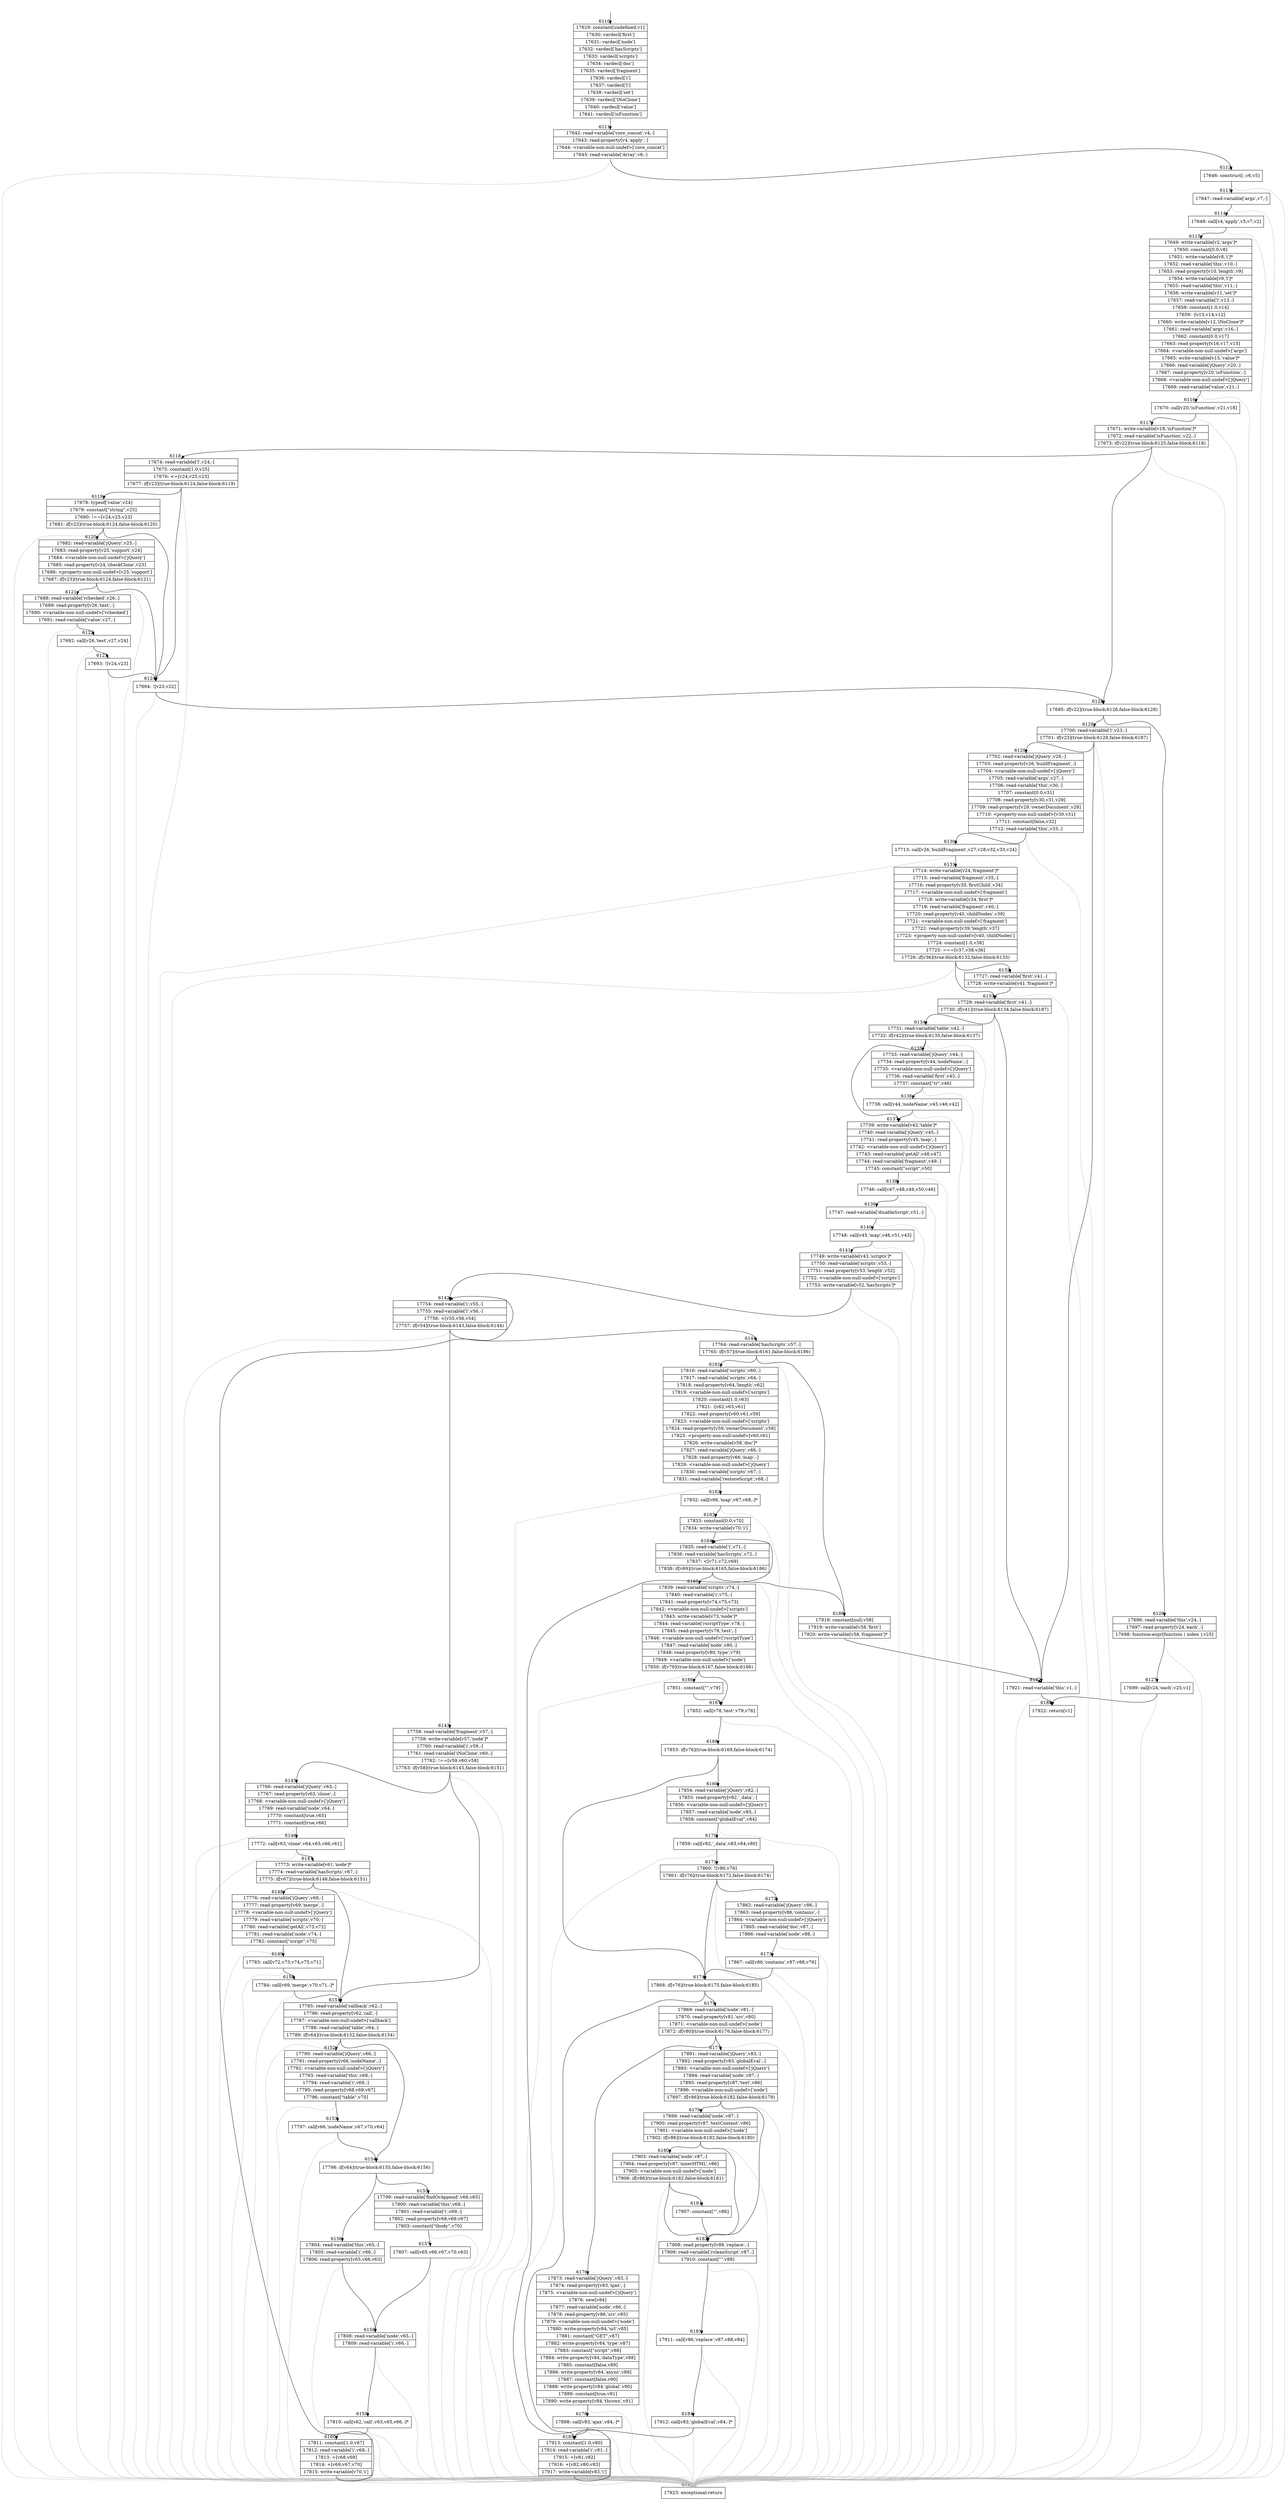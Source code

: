 digraph {
rankdir="TD"
BB_entry402[shape=none,label=""];
BB_entry402 -> BB6110 [tailport=s, headport=n, headlabel="    6110"]
BB6110 [shape=record label="{17629: constant[undefined,v1]|17630: vardecl['first']|17631: vardecl['node']|17632: vardecl['hasScripts']|17633: vardecl['scripts']|17634: vardecl['doc']|17635: vardecl['fragment']|17636: vardecl['i']|17637: vardecl['l']|17638: vardecl['set']|17639: vardecl['iNoClone']|17640: vardecl['value']|17641: vardecl['isFunction']}" ] 
BB6110 -> BB6111 [tailport=s, headport=n, headlabel="      6111"]
BB6111 [shape=record label="{17642: read-variable['core_concat',v4,-]|17643: read-property[v4,'apply',-]|17644: \<variable-non-null-undef\>['core_concat']|17645: read-variable['Array',v6,-]}" ] 
BB6111 -> BB6112 [tailport=s, headport=n, headlabel="      6112"]
BB6111 -> BB6189 [tailport=s, headport=n, color=gray, headlabel="      6189"]
BB6112 [shape=record label="{17646: construct[-,v6,v5]}" ] 
BB6112 -> BB6113 [tailport=s, headport=n, headlabel="      6113"]
BB6112 -> BB6189 [tailport=s, headport=n, color=gray]
BB6113 [shape=record label="{17647: read-variable['args',v7,-]}" ] 
BB6113 -> BB6114 [tailport=s, headport=n, headlabel="      6114"]
BB6113 -> BB6189 [tailport=s, headport=n, color=gray]
BB6114 [shape=record label="{17648: call[v4,'apply',v5,v7,v2]}" ] 
BB6114 -> BB6115 [tailport=s, headport=n, headlabel="      6115"]
BB6114 -> BB6189 [tailport=s, headport=n, color=gray]
BB6115 [shape=record label="{17649: write-variable[v2,'args']*|17650: constant[0.0,v8]|17651: write-variable[v8,'i']*|17652: read-variable['this',v10,-]|17653: read-property[v10,'length',v9]|17654: write-variable[v9,'l']*|17655: read-variable['this',v11,-]|17656: write-variable[v11,'set']*|17657: read-variable['l',v13,-]|17658: constant[1.0,v14]|17659: -[v13,v14,v12]|17660: write-variable[v12,'iNoClone']*|17661: read-variable['args',v16,-]|17662: constant[0.0,v17]|17663: read-property[v16,v17,v15]|17664: \<variable-non-null-undef\>['args']|17665: write-variable[v15,'value']*|17666: read-variable['jQuery',v20,-]|17667: read-property[v20,'isFunction',-]|17668: \<variable-non-null-undef\>['jQuery']|17669: read-variable['value',v21,-]}" ] 
BB6115 -> BB6116 [tailport=s, headport=n, headlabel="      6116"]
BB6115 -> BB6189 [tailport=s, headport=n, color=gray]
BB6116 [shape=record label="{17670: call[v20,'isFunction',v21,v18]}" ] 
BB6116 -> BB6117 [tailport=s, headport=n, headlabel="      6117"]
BB6116 -> BB6189 [tailport=s, headport=n, color=gray]
BB6117 [shape=record label="{17671: write-variable[v18,'isFunction']*|17672: read-variable['isFunction',v22,-]|17673: if[v22](true-block:6125,false-block:6118)}" ] 
BB6117 -> BB6125 [tailport=s, headport=n, headlabel="      6125"]
BB6117 -> BB6118 [tailport=s, headport=n, headlabel="      6118"]
BB6117 -> BB6189 [tailport=s, headport=n, color=gray]
BB6118 [shape=record label="{17674: read-variable['l',v24,-]|17675: constant[1.0,v25]|17676: \<=[v24,v25,v23]|17677: if[v23](true-block:6124,false-block:6119)}" ] 
BB6118 -> BB6124 [tailport=s, headport=n, headlabel="      6124"]
BB6118 -> BB6119 [tailport=s, headport=n, headlabel="      6119"]
BB6118 -> BB6189 [tailport=s, headport=n, color=gray]
BB6119 [shape=record label="{17678: typeof['value',v24]|17679: constant[\"string\",v25]|17680: !==[v24,v25,v23]|17681: if[v23](true-block:6124,false-block:6120)}" ] 
BB6119 -> BB6124 [tailport=s, headport=n]
BB6119 -> BB6120 [tailport=s, headport=n, headlabel="      6120"]
BB6119 -> BB6189 [tailport=s, headport=n, color=gray]
BB6120 [shape=record label="{17682: read-variable['jQuery',v25,-]|17683: read-property[v25,'support',v24]|17684: \<variable-non-null-undef\>['jQuery']|17685: read-property[v24,'checkClone',v23]|17686: \<property-non-null-undef\>[v25,'support']|17687: if[v23](true-block:6124,false-block:6121)}" ] 
BB6120 -> BB6124 [tailport=s, headport=n]
BB6120 -> BB6121 [tailport=s, headport=n, headlabel="      6121"]
BB6120 -> BB6189 [tailport=s, headport=n, color=gray]
BB6121 [shape=record label="{17688: read-variable['rchecked',v26,-]|17689: read-property[v26,'test',-]|17690: \<variable-non-null-undef\>['rchecked']|17691: read-variable['value',v27,-]}" ] 
BB6121 -> BB6122 [tailport=s, headport=n, headlabel="      6122"]
BB6121 -> BB6189 [tailport=s, headport=n, color=gray]
BB6122 [shape=record label="{17692: call[v26,'test',v27,v24]}" ] 
BB6122 -> BB6123 [tailport=s, headport=n, headlabel="      6123"]
BB6122 -> BB6189 [tailport=s, headport=n, color=gray]
BB6123 [shape=record label="{17693: ![v24,v23]}" ] 
BB6123 -> BB6124 [tailport=s, headport=n]
BB6123 -> BB6189 [tailport=s, headport=n, color=gray]
BB6124 [shape=record label="{17694: ![v23,v22]}" ] 
BB6124 -> BB6125 [tailport=s, headport=n]
BB6124 -> BB6189 [tailport=s, headport=n, color=gray]
BB6125 [shape=record label="{17695: if[v22](true-block:6126,false-block:6128)}" ] 
BB6125 -> BB6126 [tailport=s, headport=n, headlabel="      6126"]
BB6125 -> BB6128 [tailport=s, headport=n, headlabel="      6128"]
BB6126 [shape=record label="{17696: read-variable['this',v24,-]|17697: read-property[v24,'each',-]|17698: function-expr[function ( index ),v25]}" ] 
BB6126 -> BB6127 [tailport=s, headport=n, headlabel="      6127"]
BB6126 -> BB6189 [tailport=s, headport=n, color=gray]
BB6127 [shape=record label="{17699: call[v24,'each',v25,v1]}" ] 
BB6127 -> BB6188 [tailport=s, headport=n, headlabel="      6188"]
BB6127 -> BB6189 [tailport=s, headport=n, color=gray]
BB6128 [shape=record label="{17700: read-variable['l',v23,-]|17701: if[v23](true-block:6129,false-block:6187)}" ] 
BB6128 -> BB6129 [tailport=s, headport=n, headlabel="      6129"]
BB6128 -> BB6187 [tailport=s, headport=n, headlabel="      6187"]
BB6128 -> BB6189 [tailport=s, headport=n, color=gray]
BB6129 [shape=record label="{17702: read-variable['jQuery',v26,-]|17703: read-property[v26,'buildFragment',-]|17704: \<variable-non-null-undef\>['jQuery']|17705: read-variable['args',v27,-]|17706: read-variable['this',v30,-]|17707: constant[0.0,v31]|17708: read-property[v30,v31,v29]|17709: read-property[v29,'ownerDocument',v28]|17710: \<property-non-null-undef\>[v30,v31]|17711: constant[false,v32]|17712: read-variable['this',v33,-]}" ] 
BB6129 -> BB6130 [tailport=s, headport=n, headlabel="      6130"]
BB6129 -> BB6189 [tailport=s, headport=n, color=gray]
BB6130 [shape=record label="{17713: call[v26,'buildFragment',v27,v28,v32,v33,v24]}" ] 
BB6130 -> BB6131 [tailport=s, headport=n, headlabel="      6131"]
BB6130 -> BB6189 [tailport=s, headport=n, color=gray]
BB6131 [shape=record label="{17714: write-variable[v24,'fragment']*|17715: read-variable['fragment',v35,-]|17716: read-property[v35,'firstChild',v34]|17717: \<variable-non-null-undef\>['fragment']|17718: write-variable[v34,'first']*|17719: read-variable['fragment',v40,-]|17720: read-property[v40,'childNodes',v39]|17721: \<variable-non-null-undef\>['fragment']|17722: read-property[v39,'length',v37]|17723: \<property-non-null-undef\>[v40,'childNodes']|17724: constant[1.0,v38]|17725: ===[v37,v38,v36]|17726: if[v36](true-block:6132,false-block:6133)}" ] 
BB6131 -> BB6132 [tailport=s, headport=n, headlabel="      6132"]
BB6131 -> BB6133 [tailport=s, headport=n, headlabel="      6133"]
BB6131 -> BB6189 [tailport=s, headport=n, color=gray]
BB6132 [shape=record label="{17727: read-variable['first',v41,-]|17728: write-variable[v41,'fragment']*}" ] 
BB6132 -> BB6133 [tailport=s, headport=n]
BB6132 -> BB6189 [tailport=s, headport=n, color=gray]
BB6133 [shape=record label="{17729: read-variable['first',v41,-]|17730: if[v41](true-block:6134,false-block:6187)}" ] 
BB6133 -> BB6134 [tailport=s, headport=n, headlabel="      6134"]
BB6133 -> BB6187 [tailport=s, headport=n]
BB6133 -> BB6189 [tailport=s, headport=n, color=gray]
BB6134 [shape=record label="{17731: read-variable['table',v42,-]|17732: if[v42](true-block:6135,false-block:6137)}" ] 
BB6134 -> BB6137 [tailport=s, headport=n, headlabel="      6137"]
BB6134 -> BB6135 [tailport=s, headport=n, headlabel="      6135"]
BB6134 -> BB6189 [tailport=s, headport=n, color=gray]
BB6135 [shape=record label="{17733: read-variable['jQuery',v44,-]|17734: read-property[v44,'nodeName',-]|17735: \<variable-non-null-undef\>['jQuery']|17736: read-variable['first',v45,-]|17737: constant[\"tr\",v46]}" ] 
BB6135 -> BB6136 [tailport=s, headport=n, headlabel="      6136"]
BB6135 -> BB6189 [tailport=s, headport=n, color=gray]
BB6136 [shape=record label="{17738: call[v44,'nodeName',v45,v46,v42]}" ] 
BB6136 -> BB6137 [tailport=s, headport=n]
BB6136 -> BB6189 [tailport=s, headport=n, color=gray]
BB6137 [shape=record label="{17739: write-variable[v42,'table']*|17740: read-variable['jQuery',v45,-]|17741: read-property[v45,'map',-]|17742: \<variable-non-null-undef\>['jQuery']|17743: read-variable['getAll',v48,v47]|17744: read-variable['fragment',v49,-]|17745: constant[\"script\",v50]}" ] 
BB6137 -> BB6138 [tailport=s, headport=n, headlabel="      6138"]
BB6137 -> BB6189 [tailport=s, headport=n, color=gray]
BB6138 [shape=record label="{17746: call[v47,v48,v49,v50,v46]}" ] 
BB6138 -> BB6139 [tailport=s, headport=n, headlabel="      6139"]
BB6138 -> BB6189 [tailport=s, headport=n, color=gray]
BB6139 [shape=record label="{17747: read-variable['disableScript',v51,-]}" ] 
BB6139 -> BB6140 [tailport=s, headport=n, headlabel="      6140"]
BB6139 -> BB6189 [tailport=s, headport=n, color=gray]
BB6140 [shape=record label="{17748: call[v45,'map',v46,v51,v43]}" ] 
BB6140 -> BB6141 [tailport=s, headport=n, headlabel="      6141"]
BB6140 -> BB6189 [tailport=s, headport=n, color=gray]
BB6141 [shape=record label="{17749: write-variable[v43,'scripts']*|17750: read-variable['scripts',v53,-]|17751: read-property[v53,'length',v52]|17752: \<variable-non-null-undef\>['scripts']|17753: write-variable[v52,'hasScripts']*}" ] 
BB6141 -> BB6142 [tailport=s, headport=n, headlabel="      6142"]
BB6141 -> BB6189 [tailport=s, headport=n, color=gray]
BB6142 [shape=record label="{17754: read-variable['i',v55,-]|17755: read-variable['l',v56,-]|17756: \<[v55,v56,v54]|17757: if[v54](true-block:6143,false-block:6144)}" ] 
BB6142 -> BB6143 [tailport=s, headport=n, headlabel="      6143"]
BB6142 -> BB6144 [tailport=s, headport=n, headlabel="      6144"]
BB6142 -> BB6189 [tailport=s, headport=n, color=gray]
BB6143 [shape=record label="{17758: read-variable['fragment',v57,-]|17759: write-variable[v57,'node']*|17760: read-variable['i',v59,-]|17761: read-variable['iNoClone',v60,-]|17762: !==[v59,v60,v58]|17763: if[v58](true-block:6145,false-block:6151)}" ] 
BB6143 -> BB6145 [tailport=s, headport=n, headlabel="      6145"]
BB6143 -> BB6151 [tailport=s, headport=n, headlabel="      6151"]
BB6143 -> BB6189 [tailport=s, headport=n, color=gray]
BB6144 [shape=record label="{17764: read-variable['hasScripts',v57,-]|17765: if[v57](true-block:6161,false-block:6186)}" ] 
BB6144 -> BB6161 [tailport=s, headport=n, headlabel="      6161"]
BB6144 -> BB6186 [tailport=s, headport=n, headlabel="      6186"]
BB6144 -> BB6189 [tailport=s, headport=n, color=gray]
BB6145 [shape=record label="{17766: read-variable['jQuery',v63,-]|17767: read-property[v63,'clone',-]|17768: \<variable-non-null-undef\>['jQuery']|17769: read-variable['node',v64,-]|17770: constant[true,v65]|17771: constant[true,v66]}" ] 
BB6145 -> BB6146 [tailport=s, headport=n, headlabel="      6146"]
BB6145 -> BB6189 [tailport=s, headport=n, color=gray]
BB6146 [shape=record label="{17772: call[v63,'clone',v64,v65,v66,v61]}" ] 
BB6146 -> BB6147 [tailport=s, headport=n, headlabel="      6147"]
BB6146 -> BB6189 [tailport=s, headport=n, color=gray]
BB6147 [shape=record label="{17773: write-variable[v61,'node']*|17774: read-variable['hasScripts',v67,-]|17775: if[v67](true-block:6148,false-block:6151)}" ] 
BB6147 -> BB6148 [tailport=s, headport=n, headlabel="      6148"]
BB6147 -> BB6151 [tailport=s, headport=n]
BB6147 -> BB6189 [tailport=s, headport=n, color=gray]
BB6148 [shape=record label="{17776: read-variable['jQuery',v69,-]|17777: read-property[v69,'merge',-]|17778: \<variable-non-null-undef\>['jQuery']|17779: read-variable['scripts',v70,-]|17780: read-variable['getAll',v73,v72]|17781: read-variable['node',v74,-]|17782: constant[\"script\",v75]}" ] 
BB6148 -> BB6149 [tailport=s, headport=n, headlabel="      6149"]
BB6148 -> BB6189 [tailport=s, headport=n, color=gray]
BB6149 [shape=record label="{17783: call[v72,v73,v74,v75,v71]}" ] 
BB6149 -> BB6150 [tailport=s, headport=n, headlabel="      6150"]
BB6149 -> BB6189 [tailport=s, headport=n, color=gray]
BB6150 [shape=record label="{17784: call[v69,'merge',v70,v71,-]*}" ] 
BB6150 -> BB6151 [tailport=s, headport=n]
BB6150 -> BB6189 [tailport=s, headport=n, color=gray]
BB6151 [shape=record label="{17785: read-variable['callback',v62,-]|17786: read-property[v62,'call',-]|17787: \<variable-non-null-undef\>['callback']|17788: read-variable['table',v64,-]|17789: if[v64](true-block:6152,false-block:6154)}" ] 
BB6151 -> BB6154 [tailport=s, headport=n, headlabel="      6154"]
BB6151 -> BB6152 [tailport=s, headport=n, headlabel="      6152"]
BB6151 -> BB6189 [tailport=s, headport=n, color=gray]
BB6152 [shape=record label="{17790: read-variable['jQuery',v66,-]|17791: read-property[v66,'nodeName',-]|17792: \<variable-non-null-undef\>['jQuery']|17793: read-variable['this',v68,-]|17794: read-variable['i',v69,-]|17795: read-property[v68,v69,v67]|17796: constant[\"table\",v70]}" ] 
BB6152 -> BB6153 [tailport=s, headport=n, headlabel="      6153"]
BB6152 -> BB6189 [tailport=s, headport=n, color=gray]
BB6153 [shape=record label="{17797: call[v66,'nodeName',v67,v70,v64]}" ] 
BB6153 -> BB6154 [tailport=s, headport=n]
BB6153 -> BB6189 [tailport=s, headport=n, color=gray]
BB6154 [shape=record label="{17798: if[v64](true-block:6155,false-block:6156)}" ] 
BB6154 -> BB6155 [tailport=s, headport=n, headlabel="      6155"]
BB6154 -> BB6156 [tailport=s, headport=n, headlabel="      6156"]
BB6155 [shape=record label="{17799: read-variable['findOrAppend',v66,v65]|17800: read-variable['this',v68,-]|17801: read-variable['i',v69,-]|17802: read-property[v68,v69,v67]|17803: constant[\"tbody\",v70]}" ] 
BB6155 -> BB6157 [tailport=s, headport=n, headlabel="      6157"]
BB6155 -> BB6189 [tailport=s, headport=n, color=gray]
BB6156 [shape=record label="{17804: read-variable['this',v65,-]|17805: read-variable['i',v66,-]|17806: read-property[v65,v66,v63]}" ] 
BB6156 -> BB6158 [tailport=s, headport=n, headlabel="      6158"]
BB6156 -> BB6189 [tailport=s, headport=n, color=gray]
BB6157 [shape=record label="{17807: call[v65,v66,v67,v70,v63]}" ] 
BB6157 -> BB6158 [tailport=s, headport=n]
BB6157 -> BB6189 [tailport=s, headport=n, color=gray]
BB6158 [shape=record label="{17808: read-variable['node',v65,-]|17809: read-variable['i',v66,-]}" ] 
BB6158 -> BB6159 [tailport=s, headport=n, headlabel="      6159"]
BB6158 -> BB6189 [tailport=s, headport=n, color=gray]
BB6159 [shape=record label="{17810: call[v62,'call',v63,v65,v66,-]*}" ] 
BB6159 -> BB6160 [tailport=s, headport=n, headlabel="      6160"]
BB6159 -> BB6189 [tailport=s, headport=n, color=gray]
BB6160 [shape=record label="{17811: constant[1.0,v67]|17812: read-variable['i',v68,-]|17813: +[v68,v69]|17814: +[v69,v67,v70]|17815: write-variable[v70,'i']}" ] 
BB6160 -> BB6142 [tailport=s, headport=n]
BB6160 -> BB6189 [tailport=s, headport=n, color=gray]
BB6161 [shape=record label="{17816: read-variable['scripts',v60,-]|17817: read-variable['scripts',v64,-]|17818: read-property[v64,'length',v62]|17819: \<variable-non-null-undef\>['scripts']|17820: constant[1.0,v63]|17821: -[v62,v63,v61]|17822: read-property[v60,v61,v59]|17823: \<variable-non-null-undef\>['scripts']|17824: read-property[v59,'ownerDocument',v58]|17825: \<property-non-null-undef\>[v60,v61]|17826: write-variable[v58,'doc']*|17827: read-variable['jQuery',v66,-]|17828: read-property[v66,'map',-]|17829: \<variable-non-null-undef\>['jQuery']|17830: read-variable['scripts',v67,-]|17831: read-variable['restoreScript',v68,-]}" ] 
BB6161 -> BB6162 [tailport=s, headport=n, headlabel="      6162"]
BB6161 -> BB6189 [tailport=s, headport=n, color=gray]
BB6162 [shape=record label="{17832: call[v66,'map',v67,v68,-]*}" ] 
BB6162 -> BB6163 [tailport=s, headport=n, headlabel="      6163"]
BB6162 -> BB6189 [tailport=s, headport=n, color=gray]
BB6163 [shape=record label="{17833: constant[0.0,v70]|17834: write-variable[v70,'i']}" ] 
BB6163 -> BB6164 [tailport=s, headport=n, headlabel="      6164"]
BB6164 [shape=record label="{17835: read-variable['i',v71,-]|17836: read-variable['hasScripts',v72,-]|17837: \<[v71,v72,v69]|17838: if[v69](true-block:6165,false-block:6186)}" ] 
BB6164 -> BB6165 [tailport=s, headport=n, headlabel="      6165"]
BB6164 -> BB6186 [tailport=s, headport=n]
BB6164 -> BB6189 [tailport=s, headport=n, color=gray]
BB6165 [shape=record label="{17839: read-variable['scripts',v74,-]|17840: read-variable['i',v75,-]|17841: read-property[v74,v75,v73]|17842: \<variable-non-null-undef\>['scripts']|17843: write-variable[v73,'node']*|17844: read-variable['rscriptType',v78,-]|17845: read-property[v78,'test',-]|17846: \<variable-non-null-undef\>['rscriptType']|17847: read-variable['node',v80,-]|17848: read-property[v80,'type',v79]|17849: \<variable-non-null-undef\>['node']|17850: if[v79](true-block:6167,false-block:6166)}" ] 
BB6165 -> BB6167 [tailport=s, headport=n, headlabel="      6167"]
BB6165 -> BB6166 [tailport=s, headport=n, headlabel="      6166"]
BB6165 -> BB6189 [tailport=s, headport=n, color=gray]
BB6166 [shape=record label="{17851: constant[\"\",v79]}" ] 
BB6166 -> BB6167 [tailport=s, headport=n]
BB6167 [shape=record label="{17852: call[v78,'test',v79,v76]}" ] 
BB6167 -> BB6168 [tailport=s, headport=n, headlabel="      6168"]
BB6167 -> BB6189 [tailport=s, headport=n, color=gray]
BB6168 [shape=record label="{17853: if[v76](true-block:6169,false-block:6174)}" ] 
BB6168 -> BB6174 [tailport=s, headport=n, headlabel="      6174"]
BB6168 -> BB6169 [tailport=s, headport=n, headlabel="      6169"]
BB6169 [shape=record label="{17854: read-variable['jQuery',v82,-]|17855: read-property[v82,'_data',-]|17856: \<variable-non-null-undef\>['jQuery']|17857: read-variable['node',v83,-]|17858: constant[\"globalEval\",v84]}" ] 
BB6169 -> BB6170 [tailport=s, headport=n, headlabel="      6170"]
BB6169 -> BB6189 [tailport=s, headport=n, color=gray]
BB6170 [shape=record label="{17859: call[v82,'_data',v83,v84,v80]}" ] 
BB6170 -> BB6171 [tailport=s, headport=n, headlabel="      6171"]
BB6170 -> BB6189 [tailport=s, headport=n, color=gray]
BB6171 [shape=record label="{17860: ![v80,v76]|17861: if[v76](true-block:6172,false-block:6174)}" ] 
BB6171 -> BB6174 [tailport=s, headport=n]
BB6171 -> BB6172 [tailport=s, headport=n, headlabel="      6172"]
BB6171 -> BB6189 [tailport=s, headport=n, color=gray]
BB6172 [shape=record label="{17862: read-variable['jQuery',v86,-]|17863: read-property[v86,'contains',-]|17864: \<variable-non-null-undef\>['jQuery']|17865: read-variable['doc',v87,-]|17866: read-variable['node',v88,-]}" ] 
BB6172 -> BB6173 [tailport=s, headport=n, headlabel="      6173"]
BB6172 -> BB6189 [tailport=s, headport=n, color=gray]
BB6173 [shape=record label="{17867: call[v86,'contains',v87,v88,v76]}" ] 
BB6173 -> BB6174 [tailport=s, headport=n]
BB6173 -> BB6189 [tailport=s, headport=n, color=gray]
BB6174 [shape=record label="{17868: if[v76](true-block:6175,false-block:6185)}" ] 
BB6174 -> BB6175 [tailport=s, headport=n, headlabel="      6175"]
BB6174 -> BB6185 [tailport=s, headport=n, headlabel="      6185"]
BB6175 [shape=record label="{17869: read-variable['node',v81,-]|17870: read-property[v81,'src',v80]|17871: \<variable-non-null-undef\>['node']|17872: if[v80](true-block:6176,false-block:6177)}" ] 
BB6175 -> BB6176 [tailport=s, headport=n, headlabel="      6176"]
BB6175 -> BB6177 [tailport=s, headport=n, headlabel="      6177"]
BB6175 -> BB6189 [tailport=s, headport=n, color=gray]
BB6176 [shape=record label="{17873: read-variable['jQuery',v83,-]|17874: read-property[v83,'ajax',-]|17875: \<variable-non-null-undef\>['jQuery']|17876: new[v84]|17877: read-variable['node',v86,-]|17878: read-property[v86,'src',v85]|17879: \<variable-non-null-undef\>['node']|17880: write-property[v84,'url',v85]|17881: constant[\"GET\",v87]|17882: write-property[v84,'type',v87]|17883: constant[\"script\",v88]|17884: write-property[v84,'dataType',v88]|17885: constant[false,v89]|17886: write-property[v84,'async',v89]|17887: constant[false,v90]|17888: write-property[v84,'global',v90]|17889: constant[true,v91]|17890: write-property[v84,'throws',v91]}" ] 
BB6176 -> BB6178 [tailport=s, headport=n, headlabel="      6178"]
BB6176 -> BB6189 [tailport=s, headport=n, color=gray]
BB6177 [shape=record label="{17891: read-variable['jQuery',v83,-]|17892: read-property[v83,'globalEval',-]|17893: \<variable-non-null-undef\>['jQuery']|17894: read-variable['node',v87,-]|17895: read-property[v87,'text',v86]|17896: \<variable-non-null-undef\>['node']|17897: if[v86](true-block:6182,false-block:6179)}" ] 
BB6177 -> BB6182 [tailport=s, headport=n, headlabel="      6182"]
BB6177 -> BB6179 [tailport=s, headport=n, headlabel="      6179"]
BB6177 -> BB6189 [tailport=s, headport=n, color=gray]
BB6178 [shape=record label="{17898: call[v83,'ajax',v84,-]*}" ] 
BB6178 -> BB6185 [tailport=s, headport=n]
BB6178 -> BB6189 [tailport=s, headport=n, color=gray]
BB6179 [shape=record label="{17899: read-variable['node',v87,-]|17900: read-property[v87,'textContent',v86]|17901: \<variable-non-null-undef\>['node']|17902: if[v86](true-block:6182,false-block:6180)}" ] 
BB6179 -> BB6182 [tailport=s, headport=n]
BB6179 -> BB6180 [tailport=s, headport=n, headlabel="      6180"]
BB6179 -> BB6189 [tailport=s, headport=n, color=gray]
BB6180 [shape=record label="{17903: read-variable['node',v87,-]|17904: read-property[v87,'innerHTML',v86]|17905: \<variable-non-null-undef\>['node']|17906: if[v86](true-block:6182,false-block:6181)}" ] 
BB6180 -> BB6182 [tailport=s, headport=n]
BB6180 -> BB6181 [tailport=s, headport=n, headlabel="      6181"]
BB6180 -> BB6189 [tailport=s, headport=n, color=gray]
BB6181 [shape=record label="{17907: constant[\"\",v86]}" ] 
BB6181 -> BB6182 [tailport=s, headport=n]
BB6182 [shape=record label="{17908: read-property[v86,'replace',-]|17909: read-variable['rcleanScript',v87,-]|17910: constant[\"\",v88]}" ] 
BB6182 -> BB6183 [tailport=s, headport=n, headlabel="      6183"]
BB6182 -> BB6189 [tailport=s, headport=n, color=gray]
BB6183 [shape=record label="{17911: call[v86,'replace',v87,v88,v84]}" ] 
BB6183 -> BB6184 [tailport=s, headport=n, headlabel="      6184"]
BB6183 -> BB6189 [tailport=s, headport=n, color=gray]
BB6184 [shape=record label="{17912: call[v83,'globalEval',v84,-]*}" ] 
BB6184 -> BB6185 [tailport=s, headport=n]
BB6184 -> BB6189 [tailport=s, headport=n, color=gray]
BB6185 [shape=record label="{17913: constant[1.0,v80]|17914: read-variable['i',v81,-]|17915: +[v81,v82]|17916: +[v82,v80,v83]|17917: write-variable[v83,'i']}" ] 
BB6185 -> BB6164 [tailport=s, headport=n]
BB6185 -> BB6189 [tailport=s, headport=n, color=gray]
BB6186 [shape=record label="{17918: constant[null,v58]|17919: write-variable[v58,'first']|17920: write-variable[v58,'fragment']*}" ] 
BB6186 -> BB6187 [tailport=s, headport=n]
BB6187 [shape=record label="{17921: read-variable['this',v1,-]}" ] 
BB6187 -> BB6188 [tailport=s, headport=n]
BB6187 -> BB6189 [tailport=s, headport=n, color=gray]
BB6188 [shape=record label="{17922: return[v1]}" ] 
BB6189 [shape=record label="{17923: exceptional-return}" ] 
}
